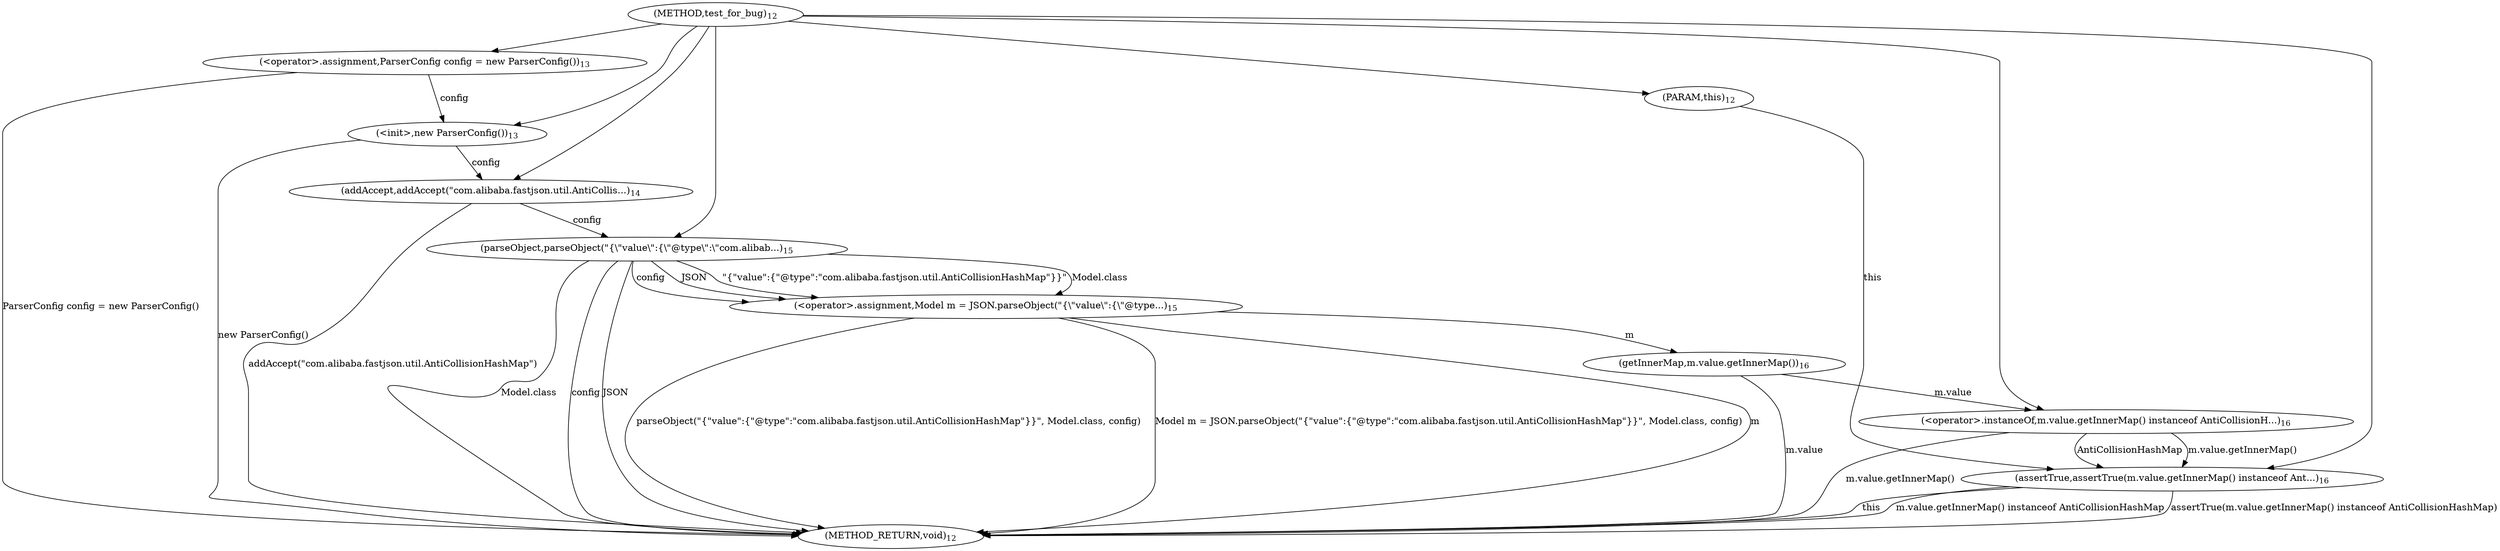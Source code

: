 digraph "test_for_bug" {  
"22" [label = <(METHOD,test_for_bug)<SUB>12</SUB>> ]
"52" [label = <(METHOD_RETURN,void)<SUB>12</SUB>> ]
"4" [label = <(PARAM,this)<SUB>12</SUB>> ]
"25" [label = <(&lt;operator&gt;.assignment,ParserConfig config = new ParserConfig())<SUB>13</SUB>> ]
"28" [label = <(&lt;init&gt;,new ParserConfig())<SUB>13</SUB>> ]
"30" [label = <(addAccept,addAccept(&quot;com.alibaba.fastjson.util.AntiCollis...)<SUB>14</SUB>> ]
"34" [label = <(&lt;operator&gt;.assignment,Model m = JSON.parseObject(&quot;{\&quot;value\&quot;:{\&quot;@type...)<SUB>15</SUB>> ]
"43" [label = <(assertTrue,assertTrue(m.value.getInnerMap() instanceof Ant...)<SUB>16</SUB>> ]
"25" [label = <(&lt;operator&gt;.assignment,ParserConfig config = new ParserConfig())<SUB>13</SUB>> ]
"25" [label = <(&lt;operator&gt;.assignment,ParserConfig config = new ParserConfig())<SUB>13</SUB>> ]
"28" [label = <(&lt;init&gt;,new ParserConfig())<SUB>13</SUB>> ]
"30" [label = <(addAccept,addAccept(&quot;com.alibaba.fastjson.util.AntiCollis...)<SUB>14</SUB>> ]
"30" [label = <(addAccept,addAccept(&quot;com.alibaba.fastjson.util.AntiCollis...)<SUB>14</SUB>> ]
"34" [label = <(&lt;operator&gt;.assignment,Model m = JSON.parseObject(&quot;{\&quot;value\&quot;:{\&quot;@type...)<SUB>15</SUB>> ]
"34" [label = <(&lt;operator&gt;.assignment,Model m = JSON.parseObject(&quot;{\&quot;value\&quot;:{\&quot;@type...)<SUB>15</SUB>> ]
"43" [label = <(assertTrue,assertTrue(m.value.getInnerMap() instanceof Ant...)<SUB>16</SUB>> ]
"43" [label = <(assertTrue,assertTrue(m.value.getInnerMap() instanceof Ant...)<SUB>16</SUB>> ]
"36" [label = <(parseObject,parseObject(&quot;{\&quot;value\&quot;:{\&quot;@type\&quot;:\&quot;com.alibab...)<SUB>15</SUB>> ]
"36" [label = <(parseObject,parseObject(&quot;{\&quot;value\&quot;:{\&quot;@type\&quot;:\&quot;com.alibab...)<SUB>15</SUB>> ]
"36" [label = <(parseObject,parseObject(&quot;{\&quot;value\&quot;:{\&quot;@type\&quot;:\&quot;com.alibab...)<SUB>15</SUB>> ]
"36" [label = <(parseObject,parseObject(&quot;{\&quot;value\&quot;:{\&quot;@type\&quot;:\&quot;com.alibab...)<SUB>15</SUB>> ]
"44" [label = <(&lt;operator&gt;.instanceOf,m.value.getInnerMap() instanceof AntiCollisionH...)<SUB>16</SUB>> ]
"44" [label = <(&lt;operator&gt;.instanceOf,m.value.getInnerMap() instanceof AntiCollisionH...)<SUB>16</SUB>> ]
"45" [label = <(getInnerMap,m.value.getInnerMap())<SUB>16</SUB>> ]
  "25" -> "52"  [ label = "ParserConfig config = new ParserConfig()"] 
  "28" -> "52"  [ label = "new ParserConfig()"] 
  "30" -> "52"  [ label = "addAccept(&quot;com.alibaba.fastjson.util.AntiCollisionHashMap&quot;)"] 
  "34" -> "52"  [ label = "m"] 
  "36" -> "52"  [ label = "Model.class"] 
  "36" -> "52"  [ label = "config"] 
  "34" -> "52"  [ label = "parseObject(&quot;{\&quot;value\&quot;:{\&quot;@type\&quot;:\&quot;com.alibaba.fastjson.util.AntiCollisionHashMap\&quot;}}&quot;, Model.class, config)"] 
  "34" -> "52"  [ label = "Model m = JSON.parseObject(&quot;{\&quot;value\&quot;:{\&quot;@type\&quot;:\&quot;com.alibaba.fastjson.util.AntiCollisionHashMap\&quot;}}&quot;, Model.class, config)"] 
  "43" -> "52"  [ label = "this"] 
  "45" -> "52"  [ label = "m.value"] 
  "44" -> "52"  [ label = "m.value.getInnerMap()"] 
  "43" -> "52"  [ label = "m.value.getInnerMap() instanceof AntiCollisionHashMap"] 
  "43" -> "52"  [ label = "assertTrue(m.value.getInnerMap() instanceof AntiCollisionHashMap)"] 
  "36" -> "52"  [ label = "JSON"] 
  "22" -> "4" 
  "22" -> "25" 
  "36" -> "34"  [ label = "JSON"] 
  "36" -> "34"  [ label = "&quot;{\&quot;value\&quot;:{\&quot;@type\&quot;:\&quot;com.alibaba.fastjson.util.AntiCollisionHashMap\&quot;}}&quot;"] 
  "36" -> "34"  [ label = "Model.class"] 
  "36" -> "34"  [ label = "config"] 
  "25" -> "28"  [ label = "config"] 
  "22" -> "28" 
  "28" -> "30"  [ label = "config"] 
  "22" -> "30" 
  "4" -> "43"  [ label = "this"] 
  "22" -> "43" 
  "44" -> "43"  [ label = "m.value.getInnerMap()"] 
  "44" -> "43"  [ label = "AntiCollisionHashMap"] 
  "22" -> "36" 
  "30" -> "36"  [ label = "config"] 
  "45" -> "44"  [ label = "m.value"] 
  "22" -> "44" 
  "34" -> "45"  [ label = "m"] 
}
